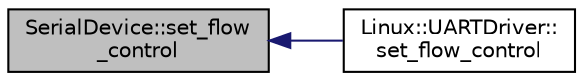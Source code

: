 digraph "SerialDevice::set_flow_control"
{
 // INTERACTIVE_SVG=YES
  edge [fontname="Helvetica",fontsize="10",labelfontname="Helvetica",labelfontsize="10"];
  node [fontname="Helvetica",fontsize="10",shape=record];
  rankdir="LR";
  Node1 [label="SerialDevice::set_flow\l_control",height=0.2,width=0.4,color="black", fillcolor="grey75", style="filled", fontcolor="black"];
  Node1 -> Node2 [dir="back",color="midnightblue",fontsize="10",style="solid",fontname="Helvetica"];
  Node2 [label="Linux::UARTDriver::\lset_flow_control",height=0.2,width=0.4,color="black", fillcolor="white", style="filled",URL="$classLinux_1_1UARTDriver.html#abc5ebf836a47be098e98853a0c21e788"];
}
